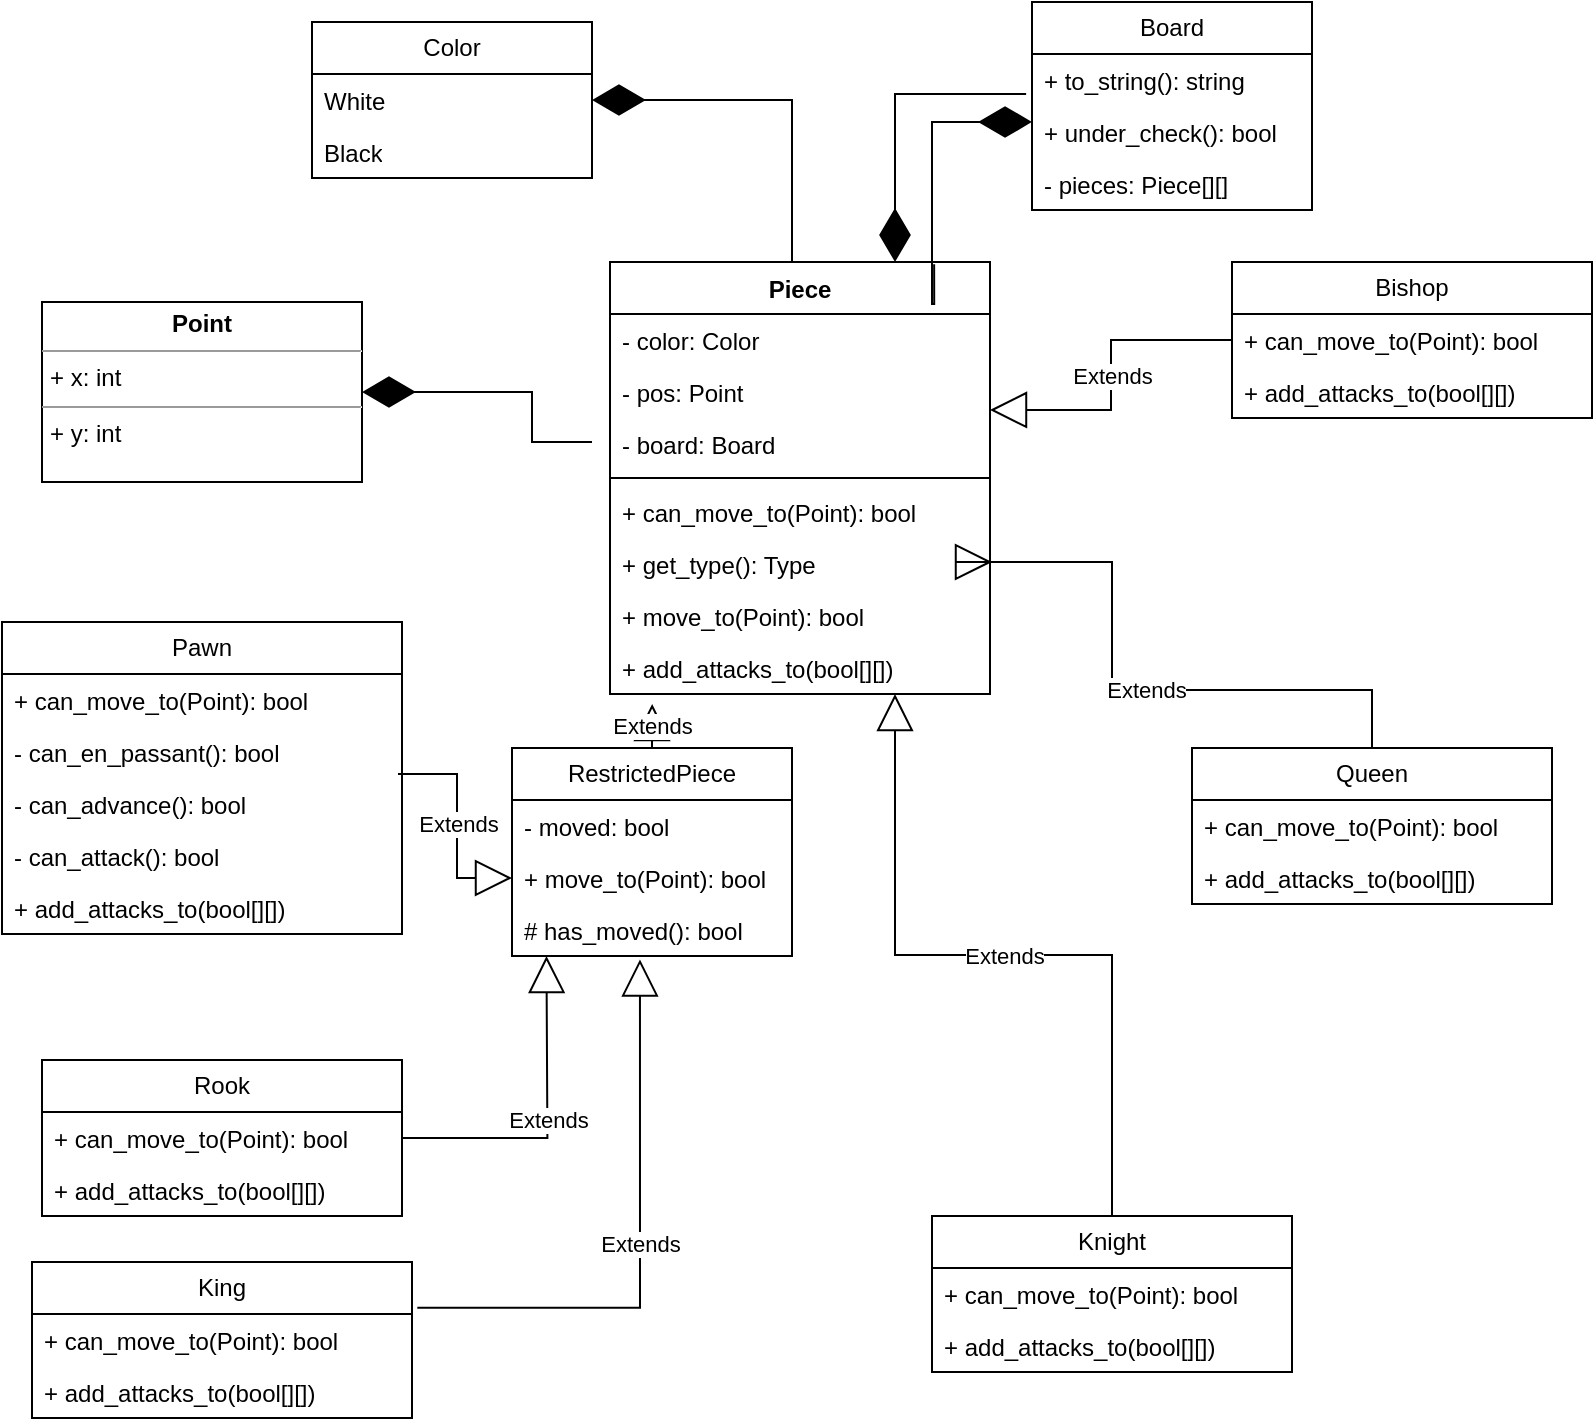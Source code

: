 <mxfile version="22.1.11" type="gitlab">
  <diagram id="C5RBs43oDa-KdzZeNtuy" name="Page-1">
    <mxGraphModel dx="1238" dy="1991" grid="1" gridSize="10" guides="1" tooltips="1" connect="1" arrows="1" fold="1" page="1" pageScale="1" pageWidth="827" pageHeight="1169" math="0" shadow="0">
      <root>
        <mxCell id="WIyWlLk6GJQsqaUBKTNV-0" />
        <mxCell id="WIyWlLk6GJQsqaUBKTNV-1" parent="WIyWlLk6GJQsqaUBKTNV-0" />
        <mxCell id="rUDQ5sBDtct3-qFNdQlz-211" value="Piece" style="swimlane;fontStyle=1;align=center;verticalAlign=top;childLayout=stackLayout;horizontal=1;startSize=26;horizontalStack=0;resizeParent=1;resizeParentMax=0;resizeLast=0;collapsible=1;marginBottom=0;whiteSpace=wrap;html=1;" parent="WIyWlLk6GJQsqaUBKTNV-1" vertex="1">
          <mxGeometry x="319" y="20" width="190" height="216" as="geometry" />
        </mxCell>
        <mxCell id="rUDQ5sBDtct3-qFNdQlz-212" value="&lt;div&gt;- color: Color&lt;br&gt;&lt;/div&gt;" style="text;strokeColor=none;fillColor=none;align=left;verticalAlign=top;spacingLeft=4;spacingRight=4;overflow=hidden;rotatable=0;points=[[0,0.5],[1,0.5]];portConstraint=eastwest;whiteSpace=wrap;html=1;" parent="rUDQ5sBDtct3-qFNdQlz-211" vertex="1">
          <mxGeometry y="26" width="190" height="26" as="geometry" />
        </mxCell>
        <mxCell id="rUDQ5sBDtct3-qFNdQlz-224" value="- pos: Point" style="text;strokeColor=none;fillColor=none;align=left;verticalAlign=top;spacingLeft=4;spacingRight=4;overflow=hidden;rotatable=0;points=[[0,0.5],[1,0.5]];portConstraint=eastwest;whiteSpace=wrap;html=1;" parent="rUDQ5sBDtct3-qFNdQlz-211" vertex="1">
          <mxGeometry y="52" width="190" height="26" as="geometry" />
        </mxCell>
        <mxCell id="yuBKK4nWMe237si84HrH-0" value="- board: Board" style="text;strokeColor=none;fillColor=none;align=left;verticalAlign=top;spacingLeft=4;spacingRight=4;overflow=hidden;rotatable=0;points=[[0,0.5],[1,0.5]];portConstraint=eastwest;whiteSpace=wrap;html=1;" vertex="1" parent="rUDQ5sBDtct3-qFNdQlz-211">
          <mxGeometry y="78" width="190" height="26" as="geometry" />
        </mxCell>
        <mxCell id="rUDQ5sBDtct3-qFNdQlz-213" value="" style="line;strokeWidth=1;fillColor=none;align=left;verticalAlign=middle;spacingTop=-1;spacingLeft=3;spacingRight=3;rotatable=0;labelPosition=right;points=[];portConstraint=eastwest;strokeColor=inherit;" parent="rUDQ5sBDtct3-qFNdQlz-211" vertex="1">
          <mxGeometry y="104" width="190" height="8" as="geometry" />
        </mxCell>
        <mxCell id="rUDQ5sBDtct3-qFNdQlz-214" value="+ can_move_to(Point): bool" style="text;strokeColor=none;fillColor=none;align=left;verticalAlign=top;spacingLeft=4;spacingRight=4;overflow=hidden;rotatable=0;points=[[0,0.5],[1,0.5]];portConstraint=eastwest;whiteSpace=wrap;html=1;" parent="rUDQ5sBDtct3-qFNdQlz-211" vertex="1">
          <mxGeometry y="112" width="190" height="26" as="geometry" />
        </mxCell>
        <mxCell id="yuBKK4nWMe237si84HrH-4" value="+ get_type(): Type" style="text;strokeColor=none;fillColor=none;align=left;verticalAlign=top;spacingLeft=4;spacingRight=4;overflow=hidden;rotatable=0;points=[[0,0.5],[1,0.5]];portConstraint=eastwest;whiteSpace=wrap;html=1;" vertex="1" parent="rUDQ5sBDtct3-qFNdQlz-211">
          <mxGeometry y="138" width="190" height="26" as="geometry" />
        </mxCell>
        <mxCell id="rUDQ5sBDtct3-qFNdQlz-243" value="+ move_to(Point): bool" style="text;strokeColor=none;fillColor=none;align=left;verticalAlign=top;spacingLeft=4;spacingRight=4;overflow=hidden;rotatable=0;points=[[0,0.5],[1,0.5]];portConstraint=eastwest;whiteSpace=wrap;html=1;" parent="rUDQ5sBDtct3-qFNdQlz-211" vertex="1">
          <mxGeometry y="164" width="190" height="26" as="geometry" />
        </mxCell>
        <mxCell id="rUDQ5sBDtct3-qFNdQlz-287" value="+ add_attacks_to(bool[][])" style="text;strokeColor=none;fillColor=none;align=left;verticalAlign=top;spacingLeft=4;spacingRight=4;overflow=hidden;rotatable=0;points=[[0,0.5],[1,0.5]];portConstraint=eastwest;whiteSpace=wrap;html=1;" parent="rUDQ5sBDtct3-qFNdQlz-211" vertex="1">
          <mxGeometry y="190" width="190" height="26" as="geometry" />
        </mxCell>
        <mxCell id="rUDQ5sBDtct3-qFNdQlz-216" value="Color" style="swimlane;fontStyle=0;childLayout=stackLayout;horizontal=1;startSize=26;fillColor=none;horizontalStack=0;resizeParent=1;resizeParentMax=0;resizeLast=0;collapsible=1;marginBottom=0;whiteSpace=wrap;html=1;" parent="WIyWlLk6GJQsqaUBKTNV-1" vertex="1">
          <mxGeometry x="170" y="-100" width="140" height="78" as="geometry" />
        </mxCell>
        <mxCell id="rUDQ5sBDtct3-qFNdQlz-217" value="White" style="text;strokeColor=none;fillColor=none;align=left;verticalAlign=top;spacingLeft=4;spacingRight=4;overflow=hidden;rotatable=0;points=[[0,0.5],[1,0.5]];portConstraint=eastwest;whiteSpace=wrap;html=1;" parent="rUDQ5sBDtct3-qFNdQlz-216" vertex="1">
          <mxGeometry y="26" width="140" height="26" as="geometry" />
        </mxCell>
        <mxCell id="rUDQ5sBDtct3-qFNdQlz-218" value="Black" style="text;strokeColor=none;fillColor=none;align=left;verticalAlign=top;spacingLeft=4;spacingRight=4;overflow=hidden;rotatable=0;points=[[0,0.5],[1,0.5]];portConstraint=eastwest;whiteSpace=wrap;html=1;" parent="rUDQ5sBDtct3-qFNdQlz-216" vertex="1">
          <mxGeometry y="52" width="140" height="26" as="geometry" />
        </mxCell>
        <mxCell id="rUDQ5sBDtct3-qFNdQlz-221" value="" style="endArrow=diamondThin;endFill=1;endSize=24;html=1;rounded=0;edgeStyle=orthogonalEdgeStyle;elbow=vertical;exitX=0.5;exitY=0;exitDx=0;exitDy=0;" parent="WIyWlLk6GJQsqaUBKTNV-1" source="rUDQ5sBDtct3-qFNdQlz-211" edge="1">
          <mxGeometry width="160" relative="1" as="geometry">
            <mxPoint x="410" y="10" as="sourcePoint" />
            <mxPoint x="310" y="-61" as="targetPoint" />
            <Array as="points">
              <mxPoint x="410" y="20" />
              <mxPoint x="410" y="-61" />
            </Array>
          </mxGeometry>
        </mxCell>
        <mxCell id="rUDQ5sBDtct3-qFNdQlz-222" value="&lt;p style=&quot;margin:0px;margin-top:4px;text-align:center;&quot;&gt;&lt;b&gt;Point&lt;/b&gt;&lt;br&gt;&lt;/p&gt;&lt;hr size=&quot;1&quot;&gt;&lt;p style=&quot;margin:0px;margin-left:4px;&quot;&gt;+ x: int&lt;br&gt;&lt;/p&gt;&lt;hr size=&quot;1&quot;&gt;&lt;p style=&quot;margin:0px;margin-left:4px;&quot;&gt;+ y: int&lt;br&gt;&lt;/p&gt;" style="verticalAlign=top;align=left;overflow=fill;fontSize=12;fontFamily=Helvetica;html=1;whiteSpace=wrap;" parent="WIyWlLk6GJQsqaUBKTNV-1" vertex="1">
          <mxGeometry x="35" y="40" width="160" height="90" as="geometry" />
        </mxCell>
        <mxCell id="rUDQ5sBDtct3-qFNdQlz-223" value="" style="endArrow=diamondThin;endFill=1;endSize=24;html=1;rounded=0;entryX=1;entryY=0.5;entryDx=0;entryDy=0;edgeStyle=elbowEdgeStyle;" parent="WIyWlLk6GJQsqaUBKTNV-1" target="rUDQ5sBDtct3-qFNdQlz-222" edge="1">
          <mxGeometry width="160" relative="1" as="geometry">
            <mxPoint x="310" y="110" as="sourcePoint" />
            <mxPoint x="550" y="150" as="targetPoint" />
            <Array as="points">
              <mxPoint x="280" y="100" />
            </Array>
          </mxGeometry>
        </mxCell>
        <mxCell id="rUDQ5sBDtct3-qFNdQlz-233" value="Pawn" style="swimlane;fontStyle=0;childLayout=stackLayout;horizontal=1;startSize=26;fillColor=none;horizontalStack=0;resizeParent=1;resizeParentMax=0;resizeLast=0;collapsible=1;marginBottom=0;whiteSpace=wrap;html=1;" parent="WIyWlLk6GJQsqaUBKTNV-1" vertex="1">
          <mxGeometry x="15" y="200" width="200" height="156" as="geometry" />
        </mxCell>
        <mxCell id="rUDQ5sBDtct3-qFNdQlz-234" value="+ can_move_to(Point): bool" style="text;strokeColor=none;fillColor=none;align=left;verticalAlign=top;spacingLeft=4;spacingRight=4;overflow=hidden;rotatable=0;points=[[0,0.5],[1,0.5]];portConstraint=eastwest;whiteSpace=wrap;html=1;" parent="rUDQ5sBDtct3-qFNdQlz-233" vertex="1">
          <mxGeometry y="26" width="200" height="26" as="geometry" />
        </mxCell>
        <mxCell id="rUDQ5sBDtct3-qFNdQlz-237" value="- can_en_passant(): bool" style="text;strokeColor=none;fillColor=none;align=left;verticalAlign=top;spacingLeft=4;spacingRight=4;overflow=hidden;rotatable=0;points=[[0,0.5],[1,0.5]];portConstraint=eastwest;whiteSpace=wrap;html=1;" parent="rUDQ5sBDtct3-qFNdQlz-233" vertex="1">
          <mxGeometry y="52" width="200" height="26" as="geometry" />
        </mxCell>
        <mxCell id="rUDQ5sBDtct3-qFNdQlz-240" value="- can_advance(): bool" style="text;strokeColor=none;fillColor=none;align=left;verticalAlign=top;spacingLeft=4;spacingRight=4;overflow=hidden;rotatable=0;points=[[0,0.5],[1,0.5]];portConstraint=eastwest;whiteSpace=wrap;html=1;" parent="rUDQ5sBDtct3-qFNdQlz-233" vertex="1">
          <mxGeometry y="78" width="200" height="26" as="geometry" />
        </mxCell>
        <mxCell id="rUDQ5sBDtct3-qFNdQlz-241" value="- can_attack(): bool" style="text;strokeColor=none;fillColor=none;align=left;verticalAlign=top;spacingLeft=4;spacingRight=4;overflow=hidden;rotatable=0;points=[[0,0.5],[1,0.5]];portConstraint=eastwest;whiteSpace=wrap;html=1;" parent="rUDQ5sBDtct3-qFNdQlz-233" vertex="1">
          <mxGeometry y="104" width="200" height="26" as="geometry" />
        </mxCell>
        <mxCell id="rUDQ5sBDtct3-qFNdQlz-288" value="+ add_attacks_to(bool[][])" style="text;strokeColor=none;fillColor=none;align=left;verticalAlign=top;spacingLeft=4;spacingRight=4;overflow=hidden;rotatable=0;points=[[0,0.5],[1,0.5]];portConstraint=eastwest;whiteSpace=wrap;html=1;" parent="rUDQ5sBDtct3-qFNdQlz-233" vertex="1">
          <mxGeometry y="130" width="200" height="26" as="geometry" />
        </mxCell>
        <mxCell id="rUDQ5sBDtct3-qFNdQlz-250" value="RestrictedPiece" style="swimlane;fontStyle=0;childLayout=stackLayout;horizontal=1;startSize=26;fillColor=none;horizontalStack=0;resizeParent=1;resizeParentMax=0;resizeLast=0;collapsible=1;marginBottom=0;whiteSpace=wrap;html=1;" parent="WIyWlLk6GJQsqaUBKTNV-1" vertex="1">
          <mxGeometry x="270" y="263" width="140" height="104" as="geometry" />
        </mxCell>
        <mxCell id="rUDQ5sBDtct3-qFNdQlz-251" value="- moved: bool" style="text;strokeColor=none;fillColor=none;align=left;verticalAlign=top;spacingLeft=4;spacingRight=4;overflow=hidden;rotatable=0;points=[[0,0.5],[1,0.5]];portConstraint=eastwest;whiteSpace=wrap;html=1;" parent="rUDQ5sBDtct3-qFNdQlz-250" vertex="1">
          <mxGeometry y="26" width="140" height="26" as="geometry" />
        </mxCell>
        <mxCell id="rUDQ5sBDtct3-qFNdQlz-252" value="+ move_to(Point): bool" style="text;strokeColor=none;fillColor=none;align=left;verticalAlign=top;spacingLeft=4;spacingRight=4;overflow=hidden;rotatable=0;points=[[0,0.5],[1,0.5]];portConstraint=eastwest;whiteSpace=wrap;html=1;" parent="rUDQ5sBDtct3-qFNdQlz-250" vertex="1">
          <mxGeometry y="52" width="140" height="26" as="geometry" />
        </mxCell>
        <mxCell id="rUDQ5sBDtct3-qFNdQlz-253" value="# has_moved(): bool" style="text;strokeColor=none;fillColor=none;align=left;verticalAlign=top;spacingLeft=4;spacingRight=4;overflow=hidden;rotatable=0;points=[[0,0.5],[1,0.5]];portConstraint=eastwest;whiteSpace=wrap;html=1;" parent="rUDQ5sBDtct3-qFNdQlz-250" vertex="1">
          <mxGeometry y="78" width="140" height="26" as="geometry" />
        </mxCell>
        <mxCell id="rUDQ5sBDtct3-qFNdQlz-257" value="Extends" style="endArrow=block;endSize=16;endFill=0;html=1;rounded=0;entryX=0;entryY=0.5;entryDx=0;entryDy=0;exitX=0.99;exitY=0.923;exitDx=0;exitDy=0;exitPerimeter=0;edgeStyle=orthogonalEdgeStyle;" parent="WIyWlLk6GJQsqaUBKTNV-1" source="rUDQ5sBDtct3-qFNdQlz-237" target="rUDQ5sBDtct3-qFNdQlz-252" edge="1">
          <mxGeometry width="160" relative="1" as="geometry">
            <mxPoint x="270" y="335" as="sourcePoint" />
            <mxPoint x="580" y="240" as="targetPoint" />
          </mxGeometry>
        </mxCell>
        <mxCell id="rUDQ5sBDtct3-qFNdQlz-258" value="Extends" style="endArrow=block;endSize=16;endFill=0;html=1;rounded=0;exitX=0.5;exitY=0;exitDx=0;exitDy=0;entryX=0.111;entryY=1.192;entryDx=0;entryDy=0;entryPerimeter=0;" parent="WIyWlLk6GJQsqaUBKTNV-1" source="rUDQ5sBDtct3-qFNdQlz-250" target="rUDQ5sBDtct3-qFNdQlz-287" edge="1">
          <mxGeometry width="160" relative="1" as="geometry">
            <mxPoint x="420" y="240" as="sourcePoint" />
            <mxPoint x="580" y="240" as="targetPoint" />
          </mxGeometry>
        </mxCell>
        <mxCell id="rUDQ5sBDtct3-qFNdQlz-259" value="Rook" style="swimlane;fontStyle=0;childLayout=stackLayout;horizontal=1;startSize=26;fillColor=none;horizontalStack=0;resizeParent=1;resizeParentMax=0;resizeLast=0;collapsible=1;marginBottom=0;whiteSpace=wrap;html=1;" parent="WIyWlLk6GJQsqaUBKTNV-1" vertex="1">
          <mxGeometry x="35" y="419" width="180" height="78" as="geometry" />
        </mxCell>
        <mxCell id="rUDQ5sBDtct3-qFNdQlz-260" value="+ can_move_to(Point): bool" style="text;strokeColor=none;fillColor=none;align=left;verticalAlign=top;spacingLeft=4;spacingRight=4;overflow=hidden;rotatable=0;points=[[0,0.5],[1,0.5]];portConstraint=eastwest;whiteSpace=wrap;html=1;" parent="rUDQ5sBDtct3-qFNdQlz-259" vertex="1">
          <mxGeometry y="26" width="180" height="26" as="geometry" />
        </mxCell>
        <mxCell id="rUDQ5sBDtct3-qFNdQlz-289" value="+ add_attacks_to(bool[][])" style="text;strokeColor=none;fillColor=none;align=left;verticalAlign=top;spacingLeft=4;spacingRight=4;overflow=hidden;rotatable=0;points=[[0,0.5],[1,0.5]];portConstraint=eastwest;whiteSpace=wrap;html=1;" parent="rUDQ5sBDtct3-qFNdQlz-259" vertex="1">
          <mxGeometry y="52" width="180" height="26" as="geometry" />
        </mxCell>
        <mxCell id="rUDQ5sBDtct3-qFNdQlz-263" value="Extends" style="endArrow=block;endSize=16;endFill=0;html=1;rounded=0;exitX=1;exitY=0.5;exitDx=0;exitDy=0;entryX=0.016;entryY=0.978;entryDx=0;entryDy=0;entryPerimeter=0;edgeStyle=orthogonalEdgeStyle;" parent="WIyWlLk6GJQsqaUBKTNV-1" source="rUDQ5sBDtct3-qFNdQlz-260" edge="1">
          <mxGeometry width="160" relative="1" as="geometry">
            <mxPoint x="230" y="458.57" as="sourcePoint" />
            <mxPoint x="287.24" y="366.998" as="targetPoint" />
          </mxGeometry>
        </mxCell>
        <mxCell id="rUDQ5sBDtct3-qFNdQlz-264" value="King" style="swimlane;fontStyle=0;childLayout=stackLayout;horizontal=1;startSize=26;fillColor=none;horizontalStack=0;resizeParent=1;resizeParentMax=0;resizeLast=0;collapsible=1;marginBottom=0;whiteSpace=wrap;html=1;" parent="WIyWlLk6GJQsqaUBKTNV-1" vertex="1">
          <mxGeometry x="30" y="520" width="190" height="78" as="geometry" />
        </mxCell>
        <mxCell id="rUDQ5sBDtct3-qFNdQlz-265" value="+ can_move_to(Point): bool" style="text;strokeColor=none;fillColor=none;align=left;verticalAlign=top;spacingLeft=4;spacingRight=4;overflow=hidden;rotatable=0;points=[[0,0.5],[1,0.5]];portConstraint=eastwest;whiteSpace=wrap;html=1;" parent="rUDQ5sBDtct3-qFNdQlz-264" vertex="1">
          <mxGeometry y="26" width="190" height="26" as="geometry" />
        </mxCell>
        <mxCell id="rUDQ5sBDtct3-qFNdQlz-290" value="+ add_attacks_to(bool[][])" style="text;strokeColor=none;fillColor=none;align=left;verticalAlign=top;spacingLeft=4;spacingRight=4;overflow=hidden;rotatable=0;points=[[0,0.5],[1,0.5]];portConstraint=eastwest;whiteSpace=wrap;html=1;" parent="rUDQ5sBDtct3-qFNdQlz-264" vertex="1">
          <mxGeometry y="52" width="190" height="26" as="geometry" />
        </mxCell>
        <mxCell id="rUDQ5sBDtct3-qFNdQlz-268" value="Extends" style="endArrow=block;endSize=16;endFill=0;html=1;rounded=0;exitX=1.014;exitY=-0.121;exitDx=0;exitDy=0;exitPerimeter=0;entryX=0.457;entryY=1.066;entryDx=0;entryDy=0;entryPerimeter=0;edgeStyle=orthogonalEdgeStyle;" parent="WIyWlLk6GJQsqaUBKTNV-1" source="rUDQ5sBDtct3-qFNdQlz-265" target="rUDQ5sBDtct3-qFNdQlz-253" edge="1">
          <mxGeometry width="160" relative="1" as="geometry">
            <mxPoint x="240" y="400" as="sourcePoint" />
            <mxPoint x="410" y="380" as="targetPoint" />
            <Array as="points">
              <mxPoint x="334" y="543" />
            </Array>
          </mxGeometry>
        </mxCell>
        <mxCell id="rUDQ5sBDtct3-qFNdQlz-269" value="Knight" style="swimlane;fontStyle=0;childLayout=stackLayout;horizontal=1;startSize=26;fillColor=none;horizontalStack=0;resizeParent=1;resizeParentMax=0;resizeLast=0;collapsible=1;marginBottom=0;whiteSpace=wrap;html=1;" parent="WIyWlLk6GJQsqaUBKTNV-1" vertex="1">
          <mxGeometry x="480" y="497" width="180" height="78" as="geometry" />
        </mxCell>
        <mxCell id="rUDQ5sBDtct3-qFNdQlz-270" value="+ can_move_to(Point): bool" style="text;strokeColor=none;fillColor=none;align=left;verticalAlign=top;spacingLeft=4;spacingRight=4;overflow=hidden;rotatable=0;points=[[0,0.5],[1,0.5]];portConstraint=eastwest;whiteSpace=wrap;html=1;" parent="rUDQ5sBDtct3-qFNdQlz-269" vertex="1">
          <mxGeometry y="26" width="180" height="26" as="geometry" />
        </mxCell>
        <mxCell id="rUDQ5sBDtct3-qFNdQlz-291" value="+ add_attacks_to(bool[][])" style="text;strokeColor=none;fillColor=none;align=left;verticalAlign=top;spacingLeft=4;spacingRight=4;overflow=hidden;rotatable=0;points=[[0,0.5],[1,0.5]];portConstraint=eastwest;whiteSpace=wrap;html=1;" parent="rUDQ5sBDtct3-qFNdQlz-269" vertex="1">
          <mxGeometry y="52" width="180" height="26" as="geometry" />
        </mxCell>
        <mxCell id="rUDQ5sBDtct3-qFNdQlz-274" value="Queen" style="swimlane;fontStyle=0;childLayout=stackLayout;horizontal=1;startSize=26;fillColor=none;horizontalStack=0;resizeParent=1;resizeParentMax=0;resizeLast=0;collapsible=1;marginBottom=0;whiteSpace=wrap;html=1;" parent="WIyWlLk6GJQsqaUBKTNV-1" vertex="1">
          <mxGeometry x="610" y="263" width="180" height="78" as="geometry" />
        </mxCell>
        <mxCell id="rUDQ5sBDtct3-qFNdQlz-275" value="+ can_move_to(Point): bool" style="text;strokeColor=none;fillColor=none;align=left;verticalAlign=top;spacingLeft=4;spacingRight=4;overflow=hidden;rotatable=0;points=[[0,0.5],[1,0.5]];portConstraint=eastwest;whiteSpace=wrap;html=1;" parent="rUDQ5sBDtct3-qFNdQlz-274" vertex="1">
          <mxGeometry y="26" width="180" height="26" as="geometry" />
        </mxCell>
        <mxCell id="rUDQ5sBDtct3-qFNdQlz-292" value="+ add_attacks_to(bool[][])" style="text;strokeColor=none;fillColor=none;align=left;verticalAlign=top;spacingLeft=4;spacingRight=4;overflow=hidden;rotatable=0;points=[[0,0.5],[1,0.5]];portConstraint=eastwest;whiteSpace=wrap;html=1;" parent="rUDQ5sBDtct3-qFNdQlz-274" vertex="1">
          <mxGeometry y="52" width="180" height="26" as="geometry" />
        </mxCell>
        <mxCell id="rUDQ5sBDtct3-qFNdQlz-278" value="Bishop" style="swimlane;fontStyle=0;childLayout=stackLayout;horizontal=1;startSize=26;fillColor=none;horizontalStack=0;resizeParent=1;resizeParentMax=0;resizeLast=0;collapsible=1;marginBottom=0;whiteSpace=wrap;html=1;" parent="WIyWlLk6GJQsqaUBKTNV-1" vertex="1">
          <mxGeometry x="630" y="20" width="180" height="78" as="geometry" />
        </mxCell>
        <mxCell id="rUDQ5sBDtct3-qFNdQlz-279" value="+ can_move_to(Point): bool" style="text;strokeColor=none;fillColor=none;align=left;verticalAlign=top;spacingLeft=4;spacingRight=4;overflow=hidden;rotatable=0;points=[[0,0.5],[1,0.5]];portConstraint=eastwest;whiteSpace=wrap;html=1;" parent="rUDQ5sBDtct3-qFNdQlz-278" vertex="1">
          <mxGeometry y="26" width="180" height="26" as="geometry" />
        </mxCell>
        <mxCell id="rUDQ5sBDtct3-qFNdQlz-293" value="+ add_attacks_to(bool[][])" style="text;strokeColor=none;fillColor=none;align=left;verticalAlign=top;spacingLeft=4;spacingRight=4;overflow=hidden;rotatable=0;points=[[0,0.5],[1,0.5]];portConstraint=eastwest;whiteSpace=wrap;html=1;" parent="rUDQ5sBDtct3-qFNdQlz-278" vertex="1">
          <mxGeometry y="52" width="180" height="26" as="geometry" />
        </mxCell>
        <mxCell id="rUDQ5sBDtct3-qFNdQlz-280" value="Extends" style="endArrow=block;endSize=16;endFill=0;html=1;rounded=0;exitX=0.5;exitY=0;exitDx=0;exitDy=0;edgeStyle=orthogonalEdgeStyle;" parent="WIyWlLk6GJQsqaUBKTNV-1" source="rUDQ5sBDtct3-qFNdQlz-274" edge="1">
          <mxGeometry width="160" relative="1" as="geometry">
            <mxPoint x="320" y="420" as="sourcePoint" />
            <mxPoint x="510" y="170" as="targetPoint" />
            <Array as="points">
              <mxPoint x="700" y="234" />
              <mxPoint x="570" y="234" />
              <mxPoint x="570" y="170" />
              <mxPoint x="509" y="170" />
            </Array>
          </mxGeometry>
        </mxCell>
        <mxCell id="rUDQ5sBDtct3-qFNdQlz-281" value="Extends" style="endArrow=block;endSize=16;endFill=0;html=1;rounded=0;exitX=0;exitY=0.5;exitDx=0;exitDy=0;entryX=1;entryY=0.846;entryDx=0;entryDy=0;entryPerimeter=0;edgeStyle=orthogonalEdgeStyle;" parent="WIyWlLk6GJQsqaUBKTNV-1" source="rUDQ5sBDtct3-qFNdQlz-279" target="rUDQ5sBDtct3-qFNdQlz-224" edge="1">
          <mxGeometry width="160" relative="1" as="geometry">
            <mxPoint x="620" y="260" as="sourcePoint" />
            <mxPoint x="590" y="130" as="targetPoint" />
          </mxGeometry>
        </mxCell>
        <mxCell id="rUDQ5sBDtct3-qFNdQlz-282" value="Board" style="swimlane;fontStyle=0;childLayout=stackLayout;horizontal=1;startSize=26;fillColor=none;horizontalStack=0;resizeParent=1;resizeParentMax=0;resizeLast=0;collapsible=1;marginBottom=0;whiteSpace=wrap;html=1;" parent="WIyWlLk6GJQsqaUBKTNV-1" vertex="1">
          <mxGeometry x="530" y="-110" width="140" height="104" as="geometry" />
        </mxCell>
        <mxCell id="rUDQ5sBDtct3-qFNdQlz-283" value="+ to_string(): string" style="text;strokeColor=none;fillColor=none;align=left;verticalAlign=top;spacingLeft=4;spacingRight=4;overflow=hidden;rotatable=0;points=[[0,0.5],[1,0.5]];portConstraint=eastwest;whiteSpace=wrap;html=1;" parent="rUDQ5sBDtct3-qFNdQlz-282" vertex="1">
          <mxGeometry y="26" width="140" height="26" as="geometry" />
        </mxCell>
        <mxCell id="yuBKK4nWMe237si84HrH-2" value="+ under_check(): bool" style="text;strokeColor=none;fillColor=none;align=left;verticalAlign=top;spacingLeft=4;spacingRight=4;overflow=hidden;rotatable=0;points=[[0,0.5],[1,0.5]];portConstraint=eastwest;whiteSpace=wrap;html=1;" vertex="1" parent="rUDQ5sBDtct3-qFNdQlz-282">
          <mxGeometry y="52" width="140" height="26" as="geometry" />
        </mxCell>
        <mxCell id="rUDQ5sBDtct3-qFNdQlz-284" value="- pieces: Piece[][] " style="text;strokeColor=none;fillColor=none;align=left;verticalAlign=top;spacingLeft=4;spacingRight=4;overflow=hidden;rotatable=0;points=[[0,0.5],[1,0.5]];portConstraint=eastwest;whiteSpace=wrap;html=1;" parent="rUDQ5sBDtct3-qFNdQlz-282" vertex="1">
          <mxGeometry y="78" width="140" height="26" as="geometry" />
        </mxCell>
        <mxCell id="rUDQ5sBDtct3-qFNdQlz-298" value="" style="endArrow=diamondThin;endFill=1;endSize=24;html=1;rounded=0;exitX=-0.021;exitY=0.769;exitDx=0;exitDy=0;exitPerimeter=0;entryX=0.75;entryY=0;entryDx=0;entryDy=0;edgeStyle=orthogonalEdgeStyle;" parent="WIyWlLk6GJQsqaUBKTNV-1" source="rUDQ5sBDtct3-qFNdQlz-283" target="rUDQ5sBDtct3-qFNdQlz-211" edge="1">
          <mxGeometry width="160" relative="1" as="geometry">
            <mxPoint x="320" y="30" as="sourcePoint" />
            <mxPoint x="480" y="30" as="targetPoint" />
          </mxGeometry>
        </mxCell>
        <mxCell id="rUDQ5sBDtct3-qFNdQlz-301" value="Extends" style="endArrow=block;endSize=16;endFill=0;html=1;rounded=0;entryX=0.75;entryY=1;entryDx=0;entryDy=0;exitX=0.5;exitY=0;exitDx=0;exitDy=0;edgeStyle=orthogonalEdgeStyle;" parent="WIyWlLk6GJQsqaUBKTNV-1" source="rUDQ5sBDtct3-qFNdQlz-269" target="rUDQ5sBDtct3-qFNdQlz-211" edge="1">
          <mxGeometry width="160" relative="1" as="geometry">
            <mxPoint x="570" y="490" as="sourcePoint" />
            <mxPoint x="480" y="240" as="targetPoint" />
          </mxGeometry>
        </mxCell>
        <mxCell id="yuBKK4nWMe237si84HrH-1" value="" style="endArrow=diamondThin;endFill=1;endSize=24;html=1;rounded=0;edgeStyle=orthogonalEdgeStyle;exitX=0.853;exitY=0.005;exitDx=0;exitDy=0;exitPerimeter=0;" edge="1" parent="WIyWlLk6GJQsqaUBKTNV-1" source="rUDQ5sBDtct3-qFNdQlz-211">
          <mxGeometry width="160" relative="1" as="geometry">
            <mxPoint x="480" y="25.0" as="sourcePoint" />
            <mxPoint x="530" y="-50" as="targetPoint" />
            <Array as="points">
              <mxPoint x="480" y="41" />
              <mxPoint x="480" y="-50" />
            </Array>
          </mxGeometry>
        </mxCell>
      </root>
    </mxGraphModel>
  </diagram>
</mxfile>
